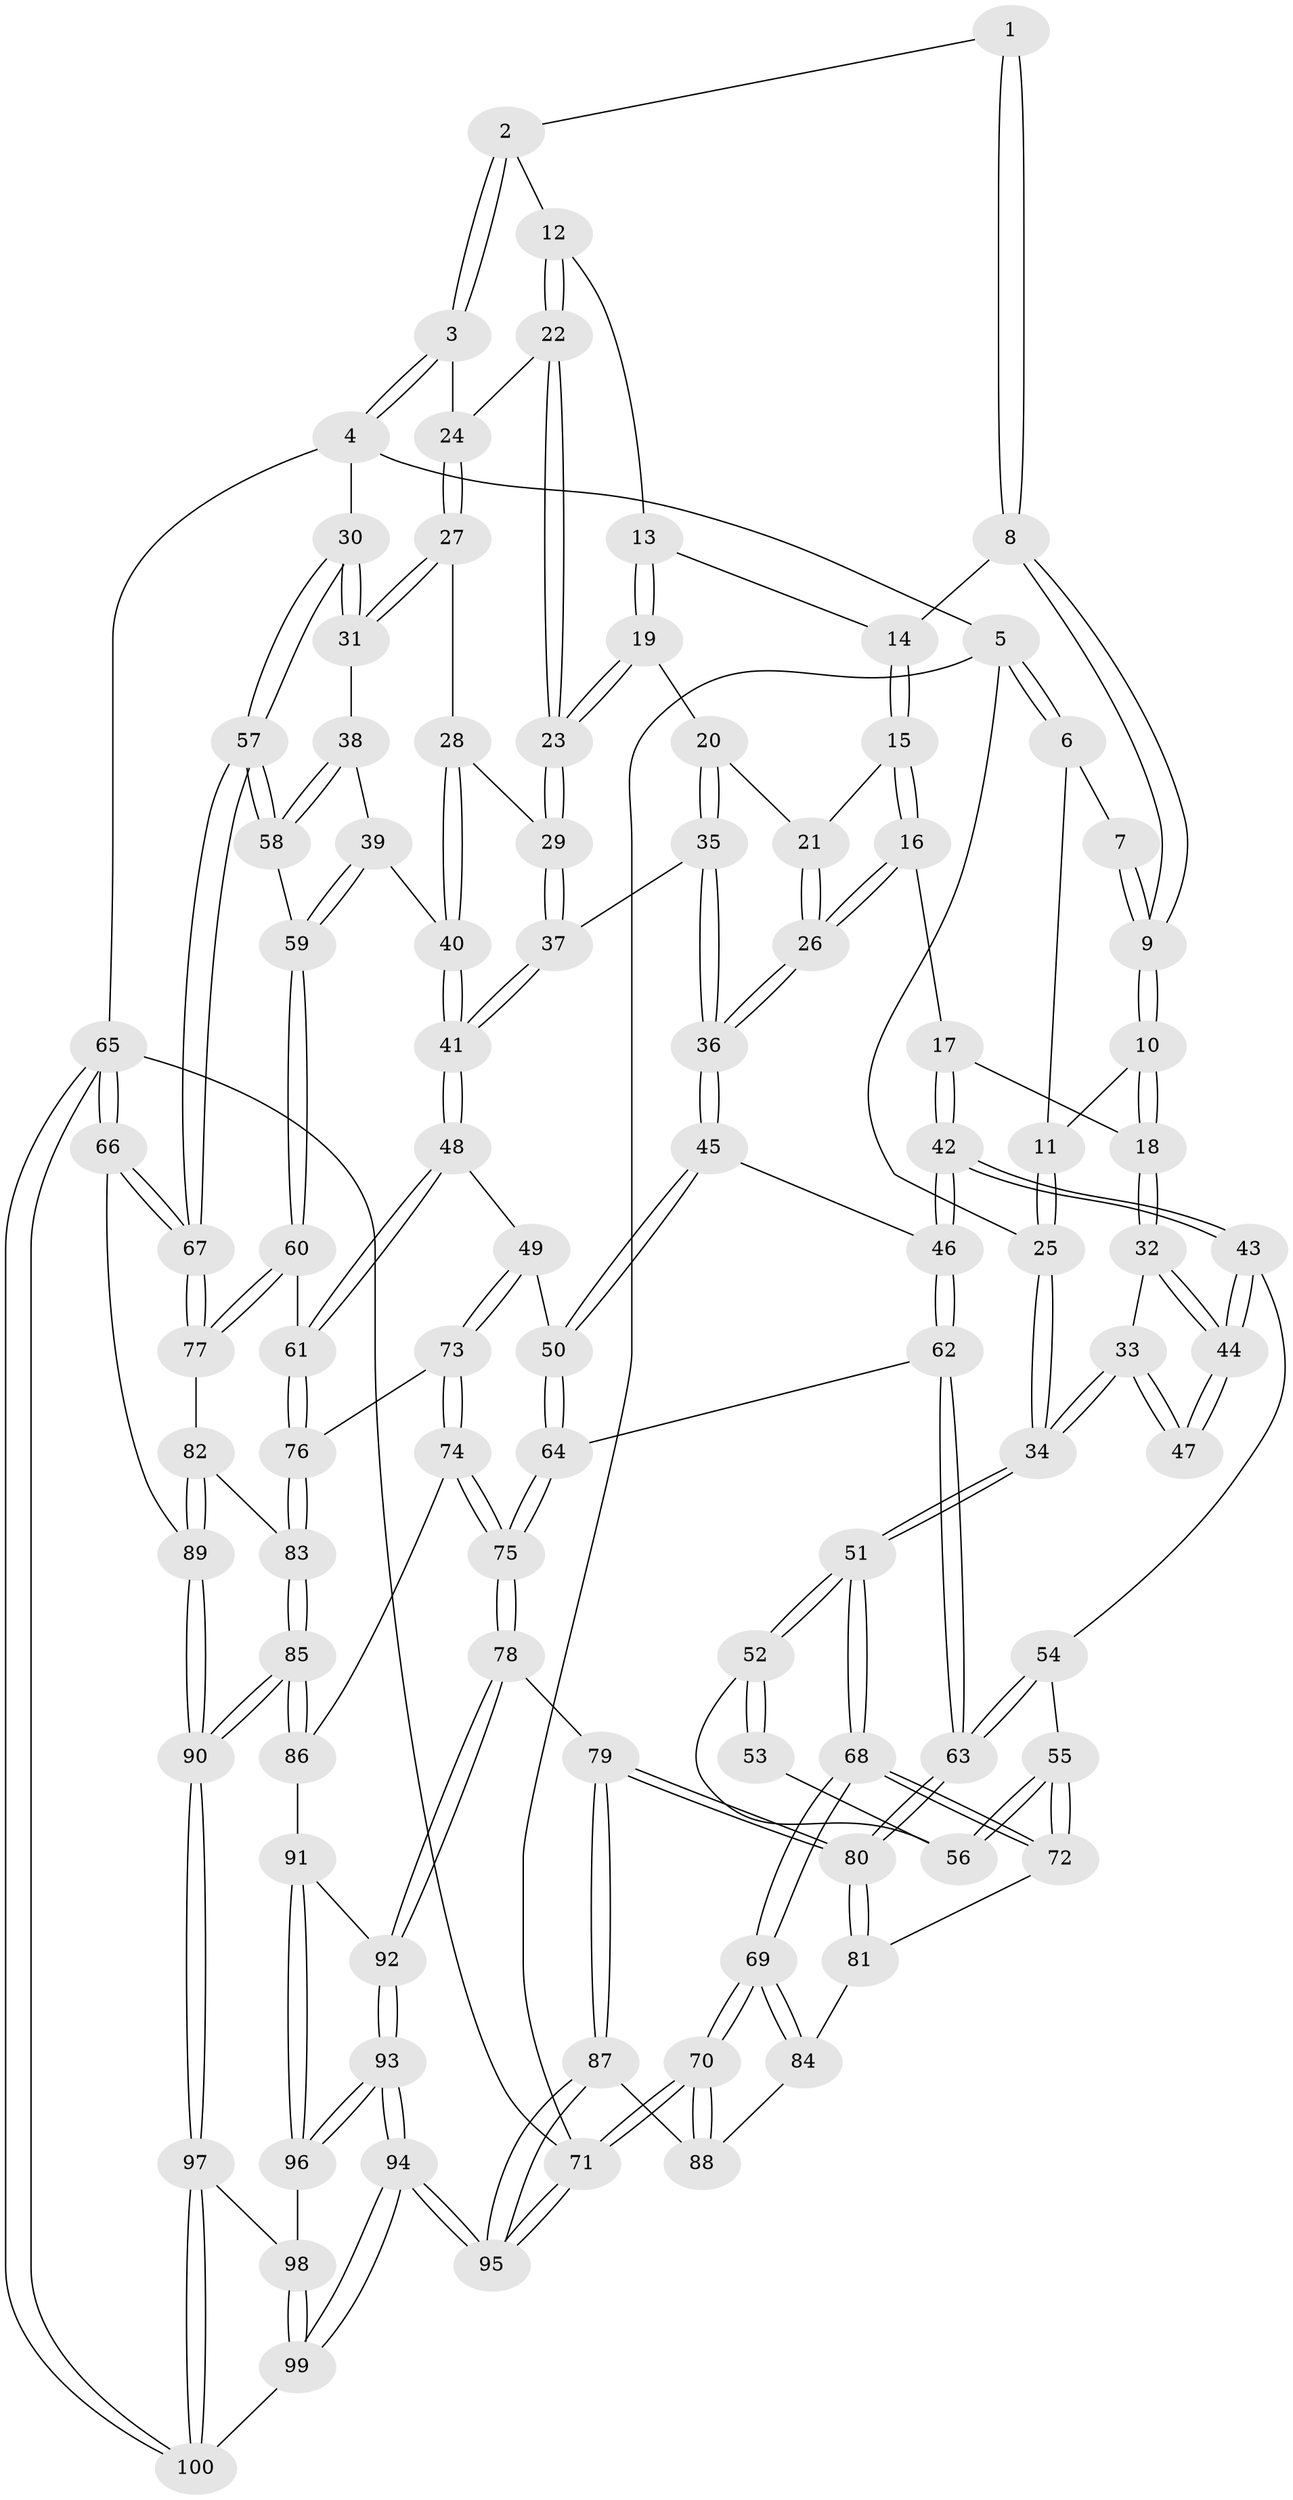 // Generated by graph-tools (version 1.1) at 2025/02/03/09/25 05:02:23]
// undirected, 100 vertices, 247 edges
graph export_dot {
graph [start="1"]
  node [color=gray90,style=filled];
  1 [pos="+0.46559015498788775+0"];
  2 [pos="+0.5716465435690398+0"];
  3 [pos="+1+0"];
  4 [pos="+1+0"];
  5 [pos="+0+0"];
  6 [pos="+0.14015435638224283+0"];
  7 [pos="+0.16548643495754667+0"];
  8 [pos="+0.37390613782526205+0.100788874893352"];
  9 [pos="+0.28855293081317035+0.12740895095921878"];
  10 [pos="+0.24629392510790651+0.19037271362668082"];
  11 [pos="+0.1758258733875205+0.15027873542036357"];
  12 [pos="+0.5976399741111489+0.03858878982546233"];
  13 [pos="+0.39234080278838285+0.11283852264005036"];
  14 [pos="+0.38704037314149303+0.11188622420049284"];
  15 [pos="+0.4115773085266945+0.2155890475420889"];
  16 [pos="+0.3923342063179348+0.2300726661784524"];
  17 [pos="+0.25851226332848826+0.2447390352758479"];
  18 [pos="+0.25500203147994027+0.2426504596712228"];
  19 [pos="+0.5717997602333168+0.1759786807444497"];
  20 [pos="+0.5656799251469263+0.18198251026594303"];
  21 [pos="+0.4576278115741139+0.21617755049567594"];
  22 [pos="+0.6147444921968057+0.12951601790861705"];
  23 [pos="+0.6065487204917192+0.15555103668020015"];
  24 [pos="+0.7771914669234525+0.11928908777226079"];
  25 [pos="+0+0.14931586427235644"];
  26 [pos="+0.43959262082888406+0.3895564697699564"];
  27 [pos="+0.862600967711219+0.24120860213343098"];
  28 [pos="+0.8451734430029977+0.25188365468169754"];
  29 [pos="+0.6765960866069786+0.2625602868188224"];
  30 [pos="+1+0.15465435992979018"];
  31 [pos="+1+0.24005841493079078"];
  32 [pos="+0.2195824327501559+0.2715232337217639"];
  33 [pos="+0.12466163251632364+0.30926879671679247"];
  34 [pos="+0+0.281853555577578"];
  35 [pos="+0.5098311092642763+0.33750205083731544"];
  36 [pos="+0.4404473223823811+0.3956960097665389"];
  37 [pos="+0.6734448009984221+0.3700695949187202"];
  38 [pos="+0.914814653665507+0.41296936604003376"];
  39 [pos="+0.7930375264738824+0.43481559850257095"];
  40 [pos="+0.7760169446698952+0.4275547120864063"];
  41 [pos="+0.6947279791398057+0.4311668508568528"];
  42 [pos="+0.3761173806276141+0.41664980190336415"];
  43 [pos="+0.2339921589261292+0.4512986338663841"];
  44 [pos="+0.22223807157921635+0.441044912974211"];
  45 [pos="+0.4249737773548431+0.4240320692376943"];
  46 [pos="+0.3993161956042317+0.425866767686542"];
  47 [pos="+0.16548932679008127+0.4240607675083966"];
  48 [pos="+0.6515466967116393+0.49218303835022076"];
  49 [pos="+0.5534223352878888+0.5128473382920099"];
  50 [pos="+0.5088819386347043+0.5025091461138196"];
  51 [pos="+0+0.35478726551438283"];
  52 [pos="+0+0.40492084234178144"];
  53 [pos="+0.16285431770347952+0.42545024383005003"];
  54 [pos="+0.23120331772411193+0.46226933490396155"];
  55 [pos="+0.13379950829866213+0.574766532354032"];
  56 [pos="+0.0918883544217271+0.5150139287775612"];
  57 [pos="+1+0.6228586079984055"];
  58 [pos="+0.9581372762984456+0.5273810438435178"];
  59 [pos="+0.8541857121044382+0.5670640785699955"];
  60 [pos="+0.8308446550500288+0.6166392941251093"];
  61 [pos="+0.70688816068063+0.598416839697742"];
  62 [pos="+0.32082874993934846+0.5865593651560812"];
  63 [pos="+0.29233633134711157+0.622617531274415"];
  64 [pos="+0.46331183917441804+0.5840079119587062"];
  65 [pos="+1+1"];
  66 [pos="+1+0.8054163852379465"];
  67 [pos="+1+0.6707903181830948"];
  68 [pos="+0+0.6651288356439528"];
  69 [pos="+0+0.7662389022946715"];
  70 [pos="+0+0.8794493772137216"];
  71 [pos="+0+1"];
  72 [pos="+0.14010514890219167+0.6192627008369487"];
  73 [pos="+0.5705329938271778+0.7067033181569942"];
  74 [pos="+0.5695942880835515+0.7076445411251868"];
  75 [pos="+0.4195893612768328+0.7541342767875713"];
  76 [pos="+0.6724817146144114+0.6852875127730542"];
  77 [pos="+0.8650378800258521+0.6985425666725135"];
  78 [pos="+0.4066518195968572+0.7647075939296135"];
  79 [pos="+0.3140492706926934+0.7116872566397907"];
  80 [pos="+0.2747527257065065+0.6709645863205748"];
  81 [pos="+0.18060044596603014+0.6628374909190139"];
  82 [pos="+0.8436010258597448+0.7370988331721835"];
  83 [pos="+0.7098832748914498+0.7317804390600683"];
  84 [pos="+0.15161989821960767+0.7074457605424247"];
  85 [pos="+0.6791042698751893+0.871165756262757"];
  86 [pos="+0.6228981665190212+0.8229010146964805"];
  87 [pos="+0.12283386485441011+0.9569995551631383"];
  88 [pos="+0.13982711494134953+0.7417410019906074"];
  89 [pos="+0.8511626593087875+0.8677983664174047"];
  90 [pos="+0.7386444550826721+1"];
  91 [pos="+0.464930875093755+0.8420063512069013"];
  92 [pos="+0.4075644645434094+0.7722995892284745"];
  93 [pos="+0.23397786688752098+1"];
  94 [pos="+0.11284146874329926+1"];
  95 [pos="+0.033563962018009624+1"];
  96 [pos="+0.4895440367350816+0.8933417426073861"];
  97 [pos="+0.7358257046521686+1"];
  98 [pos="+0.49031924197935595+0.8946300951058337"];
  99 [pos="+0.3256152234438169+1"];
  100 [pos="+0.7557307724353901+1"];
  1 -- 2;
  1 -- 8;
  1 -- 8;
  2 -- 3;
  2 -- 3;
  2 -- 12;
  3 -- 4;
  3 -- 4;
  3 -- 24;
  4 -- 5;
  4 -- 30;
  4 -- 65;
  5 -- 6;
  5 -- 6;
  5 -- 25;
  5 -- 71;
  6 -- 7;
  6 -- 11;
  7 -- 9;
  7 -- 9;
  8 -- 9;
  8 -- 9;
  8 -- 14;
  9 -- 10;
  9 -- 10;
  10 -- 11;
  10 -- 18;
  10 -- 18;
  11 -- 25;
  11 -- 25;
  12 -- 13;
  12 -- 22;
  12 -- 22;
  13 -- 14;
  13 -- 19;
  13 -- 19;
  14 -- 15;
  14 -- 15;
  15 -- 16;
  15 -- 16;
  15 -- 21;
  16 -- 17;
  16 -- 26;
  16 -- 26;
  17 -- 18;
  17 -- 42;
  17 -- 42;
  18 -- 32;
  18 -- 32;
  19 -- 20;
  19 -- 23;
  19 -- 23;
  20 -- 21;
  20 -- 35;
  20 -- 35;
  21 -- 26;
  21 -- 26;
  22 -- 23;
  22 -- 23;
  22 -- 24;
  23 -- 29;
  23 -- 29;
  24 -- 27;
  24 -- 27;
  25 -- 34;
  25 -- 34;
  26 -- 36;
  26 -- 36;
  27 -- 28;
  27 -- 31;
  27 -- 31;
  28 -- 29;
  28 -- 40;
  28 -- 40;
  29 -- 37;
  29 -- 37;
  30 -- 31;
  30 -- 31;
  30 -- 57;
  30 -- 57;
  31 -- 38;
  32 -- 33;
  32 -- 44;
  32 -- 44;
  33 -- 34;
  33 -- 34;
  33 -- 47;
  33 -- 47;
  34 -- 51;
  34 -- 51;
  35 -- 36;
  35 -- 36;
  35 -- 37;
  36 -- 45;
  36 -- 45;
  37 -- 41;
  37 -- 41;
  38 -- 39;
  38 -- 58;
  38 -- 58;
  39 -- 40;
  39 -- 59;
  39 -- 59;
  40 -- 41;
  40 -- 41;
  41 -- 48;
  41 -- 48;
  42 -- 43;
  42 -- 43;
  42 -- 46;
  42 -- 46;
  43 -- 44;
  43 -- 44;
  43 -- 54;
  44 -- 47;
  44 -- 47;
  45 -- 46;
  45 -- 50;
  45 -- 50;
  46 -- 62;
  46 -- 62;
  48 -- 49;
  48 -- 61;
  48 -- 61;
  49 -- 50;
  49 -- 73;
  49 -- 73;
  50 -- 64;
  50 -- 64;
  51 -- 52;
  51 -- 52;
  51 -- 68;
  51 -- 68;
  52 -- 53;
  52 -- 53;
  52 -- 56;
  53 -- 56;
  54 -- 55;
  54 -- 63;
  54 -- 63;
  55 -- 56;
  55 -- 56;
  55 -- 72;
  55 -- 72;
  57 -- 58;
  57 -- 58;
  57 -- 67;
  57 -- 67;
  58 -- 59;
  59 -- 60;
  59 -- 60;
  60 -- 61;
  60 -- 77;
  60 -- 77;
  61 -- 76;
  61 -- 76;
  62 -- 63;
  62 -- 63;
  62 -- 64;
  63 -- 80;
  63 -- 80;
  64 -- 75;
  64 -- 75;
  65 -- 66;
  65 -- 66;
  65 -- 100;
  65 -- 100;
  65 -- 71;
  66 -- 67;
  66 -- 67;
  66 -- 89;
  67 -- 77;
  67 -- 77;
  68 -- 69;
  68 -- 69;
  68 -- 72;
  68 -- 72;
  69 -- 70;
  69 -- 70;
  69 -- 84;
  69 -- 84;
  70 -- 71;
  70 -- 71;
  70 -- 88;
  70 -- 88;
  71 -- 95;
  71 -- 95;
  72 -- 81;
  73 -- 74;
  73 -- 74;
  73 -- 76;
  74 -- 75;
  74 -- 75;
  74 -- 86;
  75 -- 78;
  75 -- 78;
  76 -- 83;
  76 -- 83;
  77 -- 82;
  78 -- 79;
  78 -- 92;
  78 -- 92;
  79 -- 80;
  79 -- 80;
  79 -- 87;
  79 -- 87;
  80 -- 81;
  80 -- 81;
  81 -- 84;
  82 -- 83;
  82 -- 89;
  82 -- 89;
  83 -- 85;
  83 -- 85;
  84 -- 88;
  85 -- 86;
  85 -- 86;
  85 -- 90;
  85 -- 90;
  86 -- 91;
  87 -- 88;
  87 -- 95;
  87 -- 95;
  89 -- 90;
  89 -- 90;
  90 -- 97;
  90 -- 97;
  91 -- 92;
  91 -- 96;
  91 -- 96;
  92 -- 93;
  92 -- 93;
  93 -- 94;
  93 -- 94;
  93 -- 96;
  93 -- 96;
  94 -- 95;
  94 -- 95;
  94 -- 99;
  94 -- 99;
  96 -- 98;
  97 -- 98;
  97 -- 100;
  97 -- 100;
  98 -- 99;
  98 -- 99;
  99 -- 100;
}
